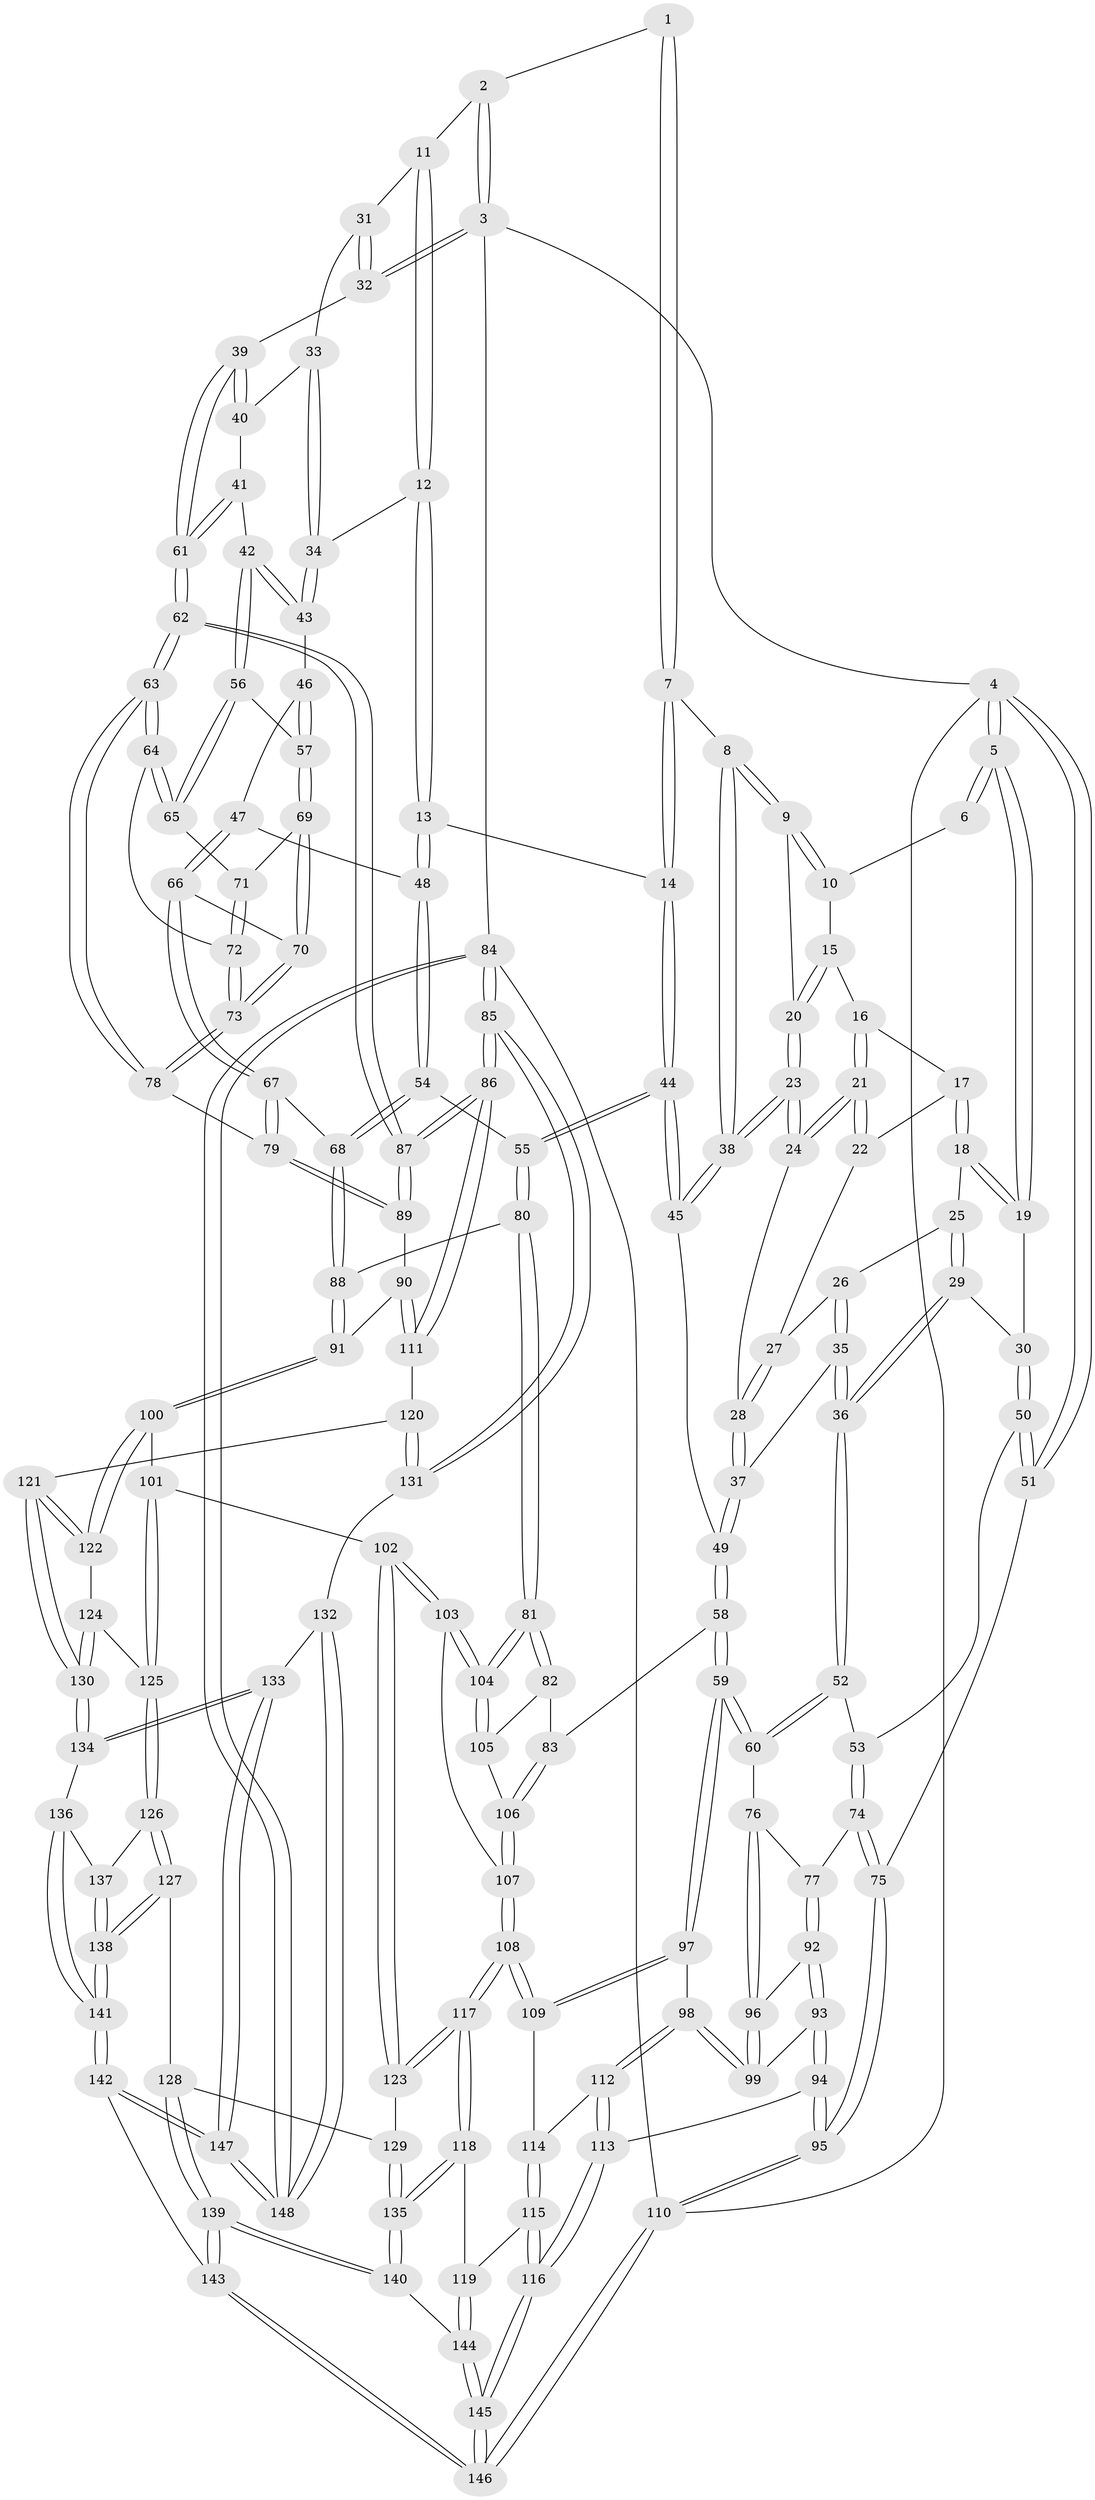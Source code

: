 // Generated by graph-tools (version 1.1) at 2025/01/03/09/25 05:01:49]
// undirected, 148 vertices, 367 edges
graph export_dot {
graph [start="1"]
  node [color=gray90,style=filled];
  1 [pos="+0.5868946133769969+0"];
  2 [pos="+0.7520265737025423+0"];
  3 [pos="+1+0"];
  4 [pos="+0+0"];
  5 [pos="+0+0"];
  6 [pos="+0.3679964738215686+0"];
  7 [pos="+0.5478841684142499+0.1266008922644614"];
  8 [pos="+0.5192684174182918+0.12909178060022372"];
  9 [pos="+0.45765865016736623+0.08674878904725972"];
  10 [pos="+0.37163262252425944+0"];
  11 [pos="+0.7603007909173441+0.035264746242588366"];
  12 [pos="+0.7538638418595119+0.08229920322511046"];
  13 [pos="+0.684227108246835+0.16176410390713744"];
  14 [pos="+0.6472498654079387+0.16651733398964283"];
  15 [pos="+0.33260963151029915+0.019630450545079753"];
  16 [pos="+0.33149895031912135+0.021246568856452895"];
  17 [pos="+0.263502927597189+0.06261605306365343"];
  18 [pos="+0.1214764090458261+0.05809959784598283"];
  19 [pos="+0+0"];
  20 [pos="+0.3806973981308515+0.1504550767984077"];
  21 [pos="+0.30118097095651714+0.15533680785263904"];
  22 [pos="+0.24749086000272266+0.11022891533065125"];
  23 [pos="+0.36542187635993034+0.1779669816481704"];
  24 [pos="+0.3025314090071884+0.16256532802193896"];
  25 [pos="+0.13555018688556772+0.08445414659226502"];
  26 [pos="+0.16193686104309168+0.1165912391675177"];
  27 [pos="+0.18562586558960323+0.11873084320972395"];
  28 [pos="+0.28466374888055657+0.17941029010603243"];
  29 [pos="+0.08191710466571304+0.2197642118859068"];
  30 [pos="+0.0544627933538397+0.21459176476144814"];
  31 [pos="+0.9829747732206617+0.0677989938351464"];
  32 [pos="+1+0"];
  33 [pos="+0.9061657979560757+0.14122149044298682"];
  34 [pos="+0.8530283956283211+0.14855605886797293"];
  35 [pos="+0.1912771183333868+0.2650406147588733"];
  36 [pos="+0.17366206973791254+0.27726503988990103"];
  37 [pos="+0.2285189292641686+0.26195073310739275"];
  38 [pos="+0.42656164236026417+0.26931549896850643"];
  39 [pos="+1+0"];
  40 [pos="+0.9311770826049829+0.15910480379995923"];
  41 [pos="+1+0.2615356389550265"];
  42 [pos="+1+0.2628297411264768"];
  43 [pos="+0.8676711422716242+0.20436359390424896"];
  44 [pos="+0.5218535839025716+0.35541313032487915"];
  45 [pos="+0.4262314816587749+0.3148716453012241"];
  46 [pos="+0.8475367003698949+0.29523914767420895"];
  47 [pos="+0.7525792416515016+0.29880065031667624"];
  48 [pos="+0.7374985158089628+0.2906788075524819"];
  49 [pos="+0.368435644382657+0.34336329507794394"];
  50 [pos="+0.013139656739635304+0.24844847662664943"];
  51 [pos="+0+0.28929716234518116"];
  52 [pos="+0.1429228850634544+0.33642941403061116"];
  53 [pos="+0.09533673118671543+0.35866544030122993"];
  54 [pos="+0.6790387099241998+0.3464996799802462"];
  55 [pos="+0.5351609375843808+0.3731459705940087"];
  56 [pos="+0.9377761964779266+0.3191410283811044"];
  57 [pos="+0.8926920721458909+0.32798870633848265"];
  58 [pos="+0.30716866229273626+0.4775583401250866"];
  59 [pos="+0.2882105234971217+0.4845583561425843"];
  60 [pos="+0.2521777299873284+0.47762100217552084"];
  61 [pos="+1+0.24261092020068378"];
  62 [pos="+1+0.5479816220376206"];
  63 [pos="+1+0.5029603925390862"];
  64 [pos="+0.9815307729993514+0.437115703663955"];
  65 [pos="+0.9750219895842827+0.43091082219210486"];
  66 [pos="+0.7741131458213992+0.38663280361001146"];
  67 [pos="+0.7319907197729594+0.4680117900821003"];
  68 [pos="+0.7075646671846039+0.469084873316847"];
  69 [pos="+0.8904662190349958+0.33649086524428173"];
  70 [pos="+0.8441195342485674+0.409575232128811"];
  71 [pos="+0.9192760049246645+0.41814506190107636"];
  72 [pos="+0.8763618354634698+0.4670501310373815"];
  73 [pos="+0.8560063369454303+0.48409751178263244"];
  74 [pos="+0.02004698467998707+0.4261918755756598"];
  75 [pos="+0+0.42294757762798035"];
  76 [pos="+0.1777033042351297+0.5089506178855253"];
  77 [pos="+0.05931019305683074+0.4723109007397951"];
  78 [pos="+0.8503139093365462+0.508170911026056"];
  79 [pos="+0.8335033195215643+0.5264695032181049"];
  80 [pos="+0.5553063921746745+0.4751774343258904"];
  81 [pos="+0.522407196851877+0.5246495450025485"];
  82 [pos="+0.38870492526665895+0.5105637650337712"];
  83 [pos="+0.3328549986342014+0.49431503162539364"];
  84 [pos="+1+1"];
  85 [pos="+1+0.8783014090585726"];
  86 [pos="+1+0.6564659312318497"];
  87 [pos="+1+0.6076776824683852"];
  88 [pos="+0.659375907378822+0.49492058562662533"];
  89 [pos="+0.8313322767092732+0.5930682269610918"];
  90 [pos="+0.8137530993055817+0.6296525533341756"];
  91 [pos="+0.7064547990273414+0.658896445107124"];
  92 [pos="+0.06372977582529729+0.5615675588906853"];
  93 [pos="+0.03681520152807084+0.6502118704758566"];
  94 [pos="+0+0.7034994564518718"];
  95 [pos="+0+0.7126911786733662"];
  96 [pos="+0.15662718621390254+0.5631960407106203"];
  97 [pos="+0.27870340134616245+0.5354573482364475"];
  98 [pos="+0.19015431813510975+0.6700820909520028"];
  99 [pos="+0.15505102890317318+0.6473589546024023"];
  100 [pos="+0.6981230591234517+0.6669287953570786"];
  101 [pos="+0.5417690080137906+0.6648076903378685"];
  102 [pos="+0.5394524325208221+0.6642597906606205"];
  103 [pos="+0.5342399004361224+0.6585610805062785"];
  104 [pos="+0.5232734768646407+0.5902162026762693"];
  105 [pos="+0.4115500504520742+0.5945057723285235"];
  106 [pos="+0.3769416698223198+0.6358696335680157"];
  107 [pos="+0.37501536130612767+0.6849623616106787"];
  108 [pos="+0.3612941787446784+0.6961426941287918"];
  109 [pos="+0.3203811819715119+0.6873292131597383"];
  110 [pos="+0+1"];
  111 [pos="+0.8984283269520412+0.749329900949997"];
  112 [pos="+0.1947063097006109+0.6775281102051105"];
  113 [pos="+0.15304275051961835+0.835556752288737"];
  114 [pos="+0.2907339301762319+0.6938424175412599"];
  115 [pos="+0.2583121721452856+0.8084871790422825"];
  116 [pos="+0.1560415438521575+0.8422202008615963"];
  117 [pos="+0.38495768154092136+0.8297255318267577"];
  118 [pos="+0.3847605977805068+0.8307595196106417"];
  119 [pos="+0.3816803383284576+0.8312996655164849"];
  120 [pos="+0.8964623978653823+0.7539231258231626"];
  121 [pos="+0.8165797250378469+0.8023629164556727"];
  122 [pos="+0.7020513438329504+0.7209792820497629"];
  123 [pos="+0.5180243858162795+0.7360290505923394"];
  124 [pos="+0.6901009166975891+0.762044304175906"];
  125 [pos="+0.6312955024999073+0.8250949704784788"];
  126 [pos="+0.6261044428702724+0.8385845366654223"];
  127 [pos="+0.578909420065197+0.8510071170637267"];
  128 [pos="+0.5627452528769777+0.850189744307118"];
  129 [pos="+0.5404579178915335+0.8243960861717943"];
  130 [pos="+0.7724946141738719+0.8735819134445916"];
  131 [pos="+0.9297290602420712+0.8927874572942938"];
  132 [pos="+0.9094601181026851+0.9195225359850313"];
  133 [pos="+0.8010135179419063+0.918131143680398"];
  134 [pos="+0.770652266440522+0.8837104266985933"];
  135 [pos="+0.38924125874684756+0.8370267220731662"];
  136 [pos="+0.7010973393008738+0.9002777350360209"];
  137 [pos="+0.6272573162715213+0.8398214377635242"];
  138 [pos="+0.61147441210137+1"];
  139 [pos="+0.4494980278682922+0.9813272858814166"];
  140 [pos="+0.4412069892963194+0.9685893338544934"];
  141 [pos="+0.6153338152159583+1"];
  142 [pos="+0.587721052805064+1"];
  143 [pos="+0.4865351389205895+1"];
  144 [pos="+0.25101393073561507+0.9301784880285114"];
  145 [pos="+0.15035267042804912+0.9622035662042187"];
  146 [pos="+0+1"];
  147 [pos="+0.7527016296481723+1"];
  148 [pos="+1+1"];
  1 -- 2;
  1 -- 7;
  1 -- 7;
  2 -- 3;
  2 -- 3;
  2 -- 11;
  3 -- 4;
  3 -- 32;
  3 -- 32;
  3 -- 84;
  4 -- 5;
  4 -- 5;
  4 -- 51;
  4 -- 51;
  4 -- 110;
  5 -- 6;
  5 -- 6;
  5 -- 19;
  5 -- 19;
  6 -- 10;
  7 -- 8;
  7 -- 14;
  7 -- 14;
  8 -- 9;
  8 -- 9;
  8 -- 38;
  8 -- 38;
  9 -- 10;
  9 -- 10;
  9 -- 20;
  10 -- 15;
  11 -- 12;
  11 -- 12;
  11 -- 31;
  12 -- 13;
  12 -- 13;
  12 -- 34;
  13 -- 14;
  13 -- 48;
  13 -- 48;
  14 -- 44;
  14 -- 44;
  15 -- 16;
  15 -- 20;
  15 -- 20;
  16 -- 17;
  16 -- 21;
  16 -- 21;
  17 -- 18;
  17 -- 18;
  17 -- 22;
  18 -- 19;
  18 -- 19;
  18 -- 25;
  19 -- 30;
  20 -- 23;
  20 -- 23;
  21 -- 22;
  21 -- 22;
  21 -- 24;
  21 -- 24;
  22 -- 27;
  23 -- 24;
  23 -- 24;
  23 -- 38;
  23 -- 38;
  24 -- 28;
  25 -- 26;
  25 -- 29;
  25 -- 29;
  26 -- 27;
  26 -- 35;
  26 -- 35;
  27 -- 28;
  27 -- 28;
  28 -- 37;
  28 -- 37;
  29 -- 30;
  29 -- 36;
  29 -- 36;
  30 -- 50;
  30 -- 50;
  31 -- 32;
  31 -- 32;
  31 -- 33;
  32 -- 39;
  33 -- 34;
  33 -- 34;
  33 -- 40;
  34 -- 43;
  34 -- 43;
  35 -- 36;
  35 -- 36;
  35 -- 37;
  36 -- 52;
  36 -- 52;
  37 -- 49;
  37 -- 49;
  38 -- 45;
  38 -- 45;
  39 -- 40;
  39 -- 40;
  39 -- 61;
  39 -- 61;
  40 -- 41;
  41 -- 42;
  41 -- 61;
  41 -- 61;
  42 -- 43;
  42 -- 43;
  42 -- 56;
  42 -- 56;
  43 -- 46;
  44 -- 45;
  44 -- 45;
  44 -- 55;
  44 -- 55;
  45 -- 49;
  46 -- 47;
  46 -- 57;
  46 -- 57;
  47 -- 48;
  47 -- 66;
  47 -- 66;
  48 -- 54;
  48 -- 54;
  49 -- 58;
  49 -- 58;
  50 -- 51;
  50 -- 51;
  50 -- 53;
  51 -- 75;
  52 -- 53;
  52 -- 60;
  52 -- 60;
  53 -- 74;
  53 -- 74;
  54 -- 55;
  54 -- 68;
  54 -- 68;
  55 -- 80;
  55 -- 80;
  56 -- 57;
  56 -- 65;
  56 -- 65;
  57 -- 69;
  57 -- 69;
  58 -- 59;
  58 -- 59;
  58 -- 83;
  59 -- 60;
  59 -- 60;
  59 -- 97;
  59 -- 97;
  60 -- 76;
  61 -- 62;
  61 -- 62;
  62 -- 63;
  62 -- 63;
  62 -- 87;
  62 -- 87;
  63 -- 64;
  63 -- 64;
  63 -- 78;
  63 -- 78;
  64 -- 65;
  64 -- 65;
  64 -- 72;
  65 -- 71;
  66 -- 67;
  66 -- 67;
  66 -- 70;
  67 -- 68;
  67 -- 79;
  67 -- 79;
  68 -- 88;
  68 -- 88;
  69 -- 70;
  69 -- 70;
  69 -- 71;
  70 -- 73;
  70 -- 73;
  71 -- 72;
  71 -- 72;
  72 -- 73;
  72 -- 73;
  73 -- 78;
  73 -- 78;
  74 -- 75;
  74 -- 75;
  74 -- 77;
  75 -- 95;
  75 -- 95;
  76 -- 77;
  76 -- 96;
  76 -- 96;
  77 -- 92;
  77 -- 92;
  78 -- 79;
  79 -- 89;
  79 -- 89;
  80 -- 81;
  80 -- 81;
  80 -- 88;
  81 -- 82;
  81 -- 82;
  81 -- 104;
  81 -- 104;
  82 -- 83;
  82 -- 105;
  83 -- 106;
  83 -- 106;
  84 -- 85;
  84 -- 85;
  84 -- 148;
  84 -- 148;
  84 -- 110;
  85 -- 86;
  85 -- 86;
  85 -- 131;
  85 -- 131;
  86 -- 87;
  86 -- 87;
  86 -- 111;
  86 -- 111;
  87 -- 89;
  87 -- 89;
  88 -- 91;
  88 -- 91;
  89 -- 90;
  90 -- 91;
  90 -- 111;
  90 -- 111;
  91 -- 100;
  91 -- 100;
  92 -- 93;
  92 -- 93;
  92 -- 96;
  93 -- 94;
  93 -- 94;
  93 -- 99;
  94 -- 95;
  94 -- 95;
  94 -- 113;
  95 -- 110;
  95 -- 110;
  96 -- 99;
  96 -- 99;
  97 -- 98;
  97 -- 109;
  97 -- 109;
  98 -- 99;
  98 -- 99;
  98 -- 112;
  98 -- 112;
  100 -- 101;
  100 -- 122;
  100 -- 122;
  101 -- 102;
  101 -- 125;
  101 -- 125;
  102 -- 103;
  102 -- 103;
  102 -- 123;
  102 -- 123;
  103 -- 104;
  103 -- 104;
  103 -- 107;
  104 -- 105;
  104 -- 105;
  105 -- 106;
  106 -- 107;
  106 -- 107;
  107 -- 108;
  107 -- 108;
  108 -- 109;
  108 -- 109;
  108 -- 117;
  108 -- 117;
  109 -- 114;
  110 -- 146;
  110 -- 146;
  111 -- 120;
  112 -- 113;
  112 -- 113;
  112 -- 114;
  113 -- 116;
  113 -- 116;
  114 -- 115;
  114 -- 115;
  115 -- 116;
  115 -- 116;
  115 -- 119;
  116 -- 145;
  116 -- 145;
  117 -- 118;
  117 -- 118;
  117 -- 123;
  117 -- 123;
  118 -- 119;
  118 -- 135;
  118 -- 135;
  119 -- 144;
  119 -- 144;
  120 -- 121;
  120 -- 131;
  120 -- 131;
  121 -- 122;
  121 -- 122;
  121 -- 130;
  121 -- 130;
  122 -- 124;
  123 -- 129;
  124 -- 125;
  124 -- 130;
  124 -- 130;
  125 -- 126;
  125 -- 126;
  126 -- 127;
  126 -- 127;
  126 -- 137;
  127 -- 128;
  127 -- 138;
  127 -- 138;
  128 -- 129;
  128 -- 139;
  128 -- 139;
  129 -- 135;
  129 -- 135;
  130 -- 134;
  130 -- 134;
  131 -- 132;
  132 -- 133;
  132 -- 148;
  132 -- 148;
  133 -- 134;
  133 -- 134;
  133 -- 147;
  133 -- 147;
  134 -- 136;
  135 -- 140;
  135 -- 140;
  136 -- 137;
  136 -- 141;
  136 -- 141;
  137 -- 138;
  137 -- 138;
  138 -- 141;
  138 -- 141;
  139 -- 140;
  139 -- 140;
  139 -- 143;
  139 -- 143;
  140 -- 144;
  141 -- 142;
  141 -- 142;
  142 -- 143;
  142 -- 147;
  142 -- 147;
  143 -- 146;
  143 -- 146;
  144 -- 145;
  144 -- 145;
  145 -- 146;
  145 -- 146;
  147 -- 148;
  147 -- 148;
}
